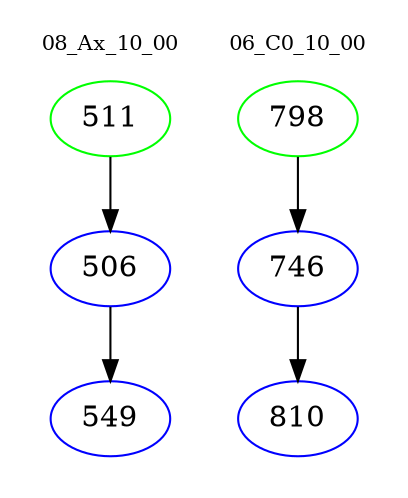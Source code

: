 digraph{
subgraph cluster_0 {
color = white
label = "08_Ax_10_00";
fontsize=10;
T0_511 [label="511", color="green"]
T0_511 -> T0_506 [color="black"]
T0_506 [label="506", color="blue"]
T0_506 -> T0_549 [color="black"]
T0_549 [label="549", color="blue"]
}
subgraph cluster_1 {
color = white
label = "06_C0_10_00";
fontsize=10;
T1_798 [label="798", color="green"]
T1_798 -> T1_746 [color="black"]
T1_746 [label="746", color="blue"]
T1_746 -> T1_810 [color="black"]
T1_810 [label="810", color="blue"]
}
}
